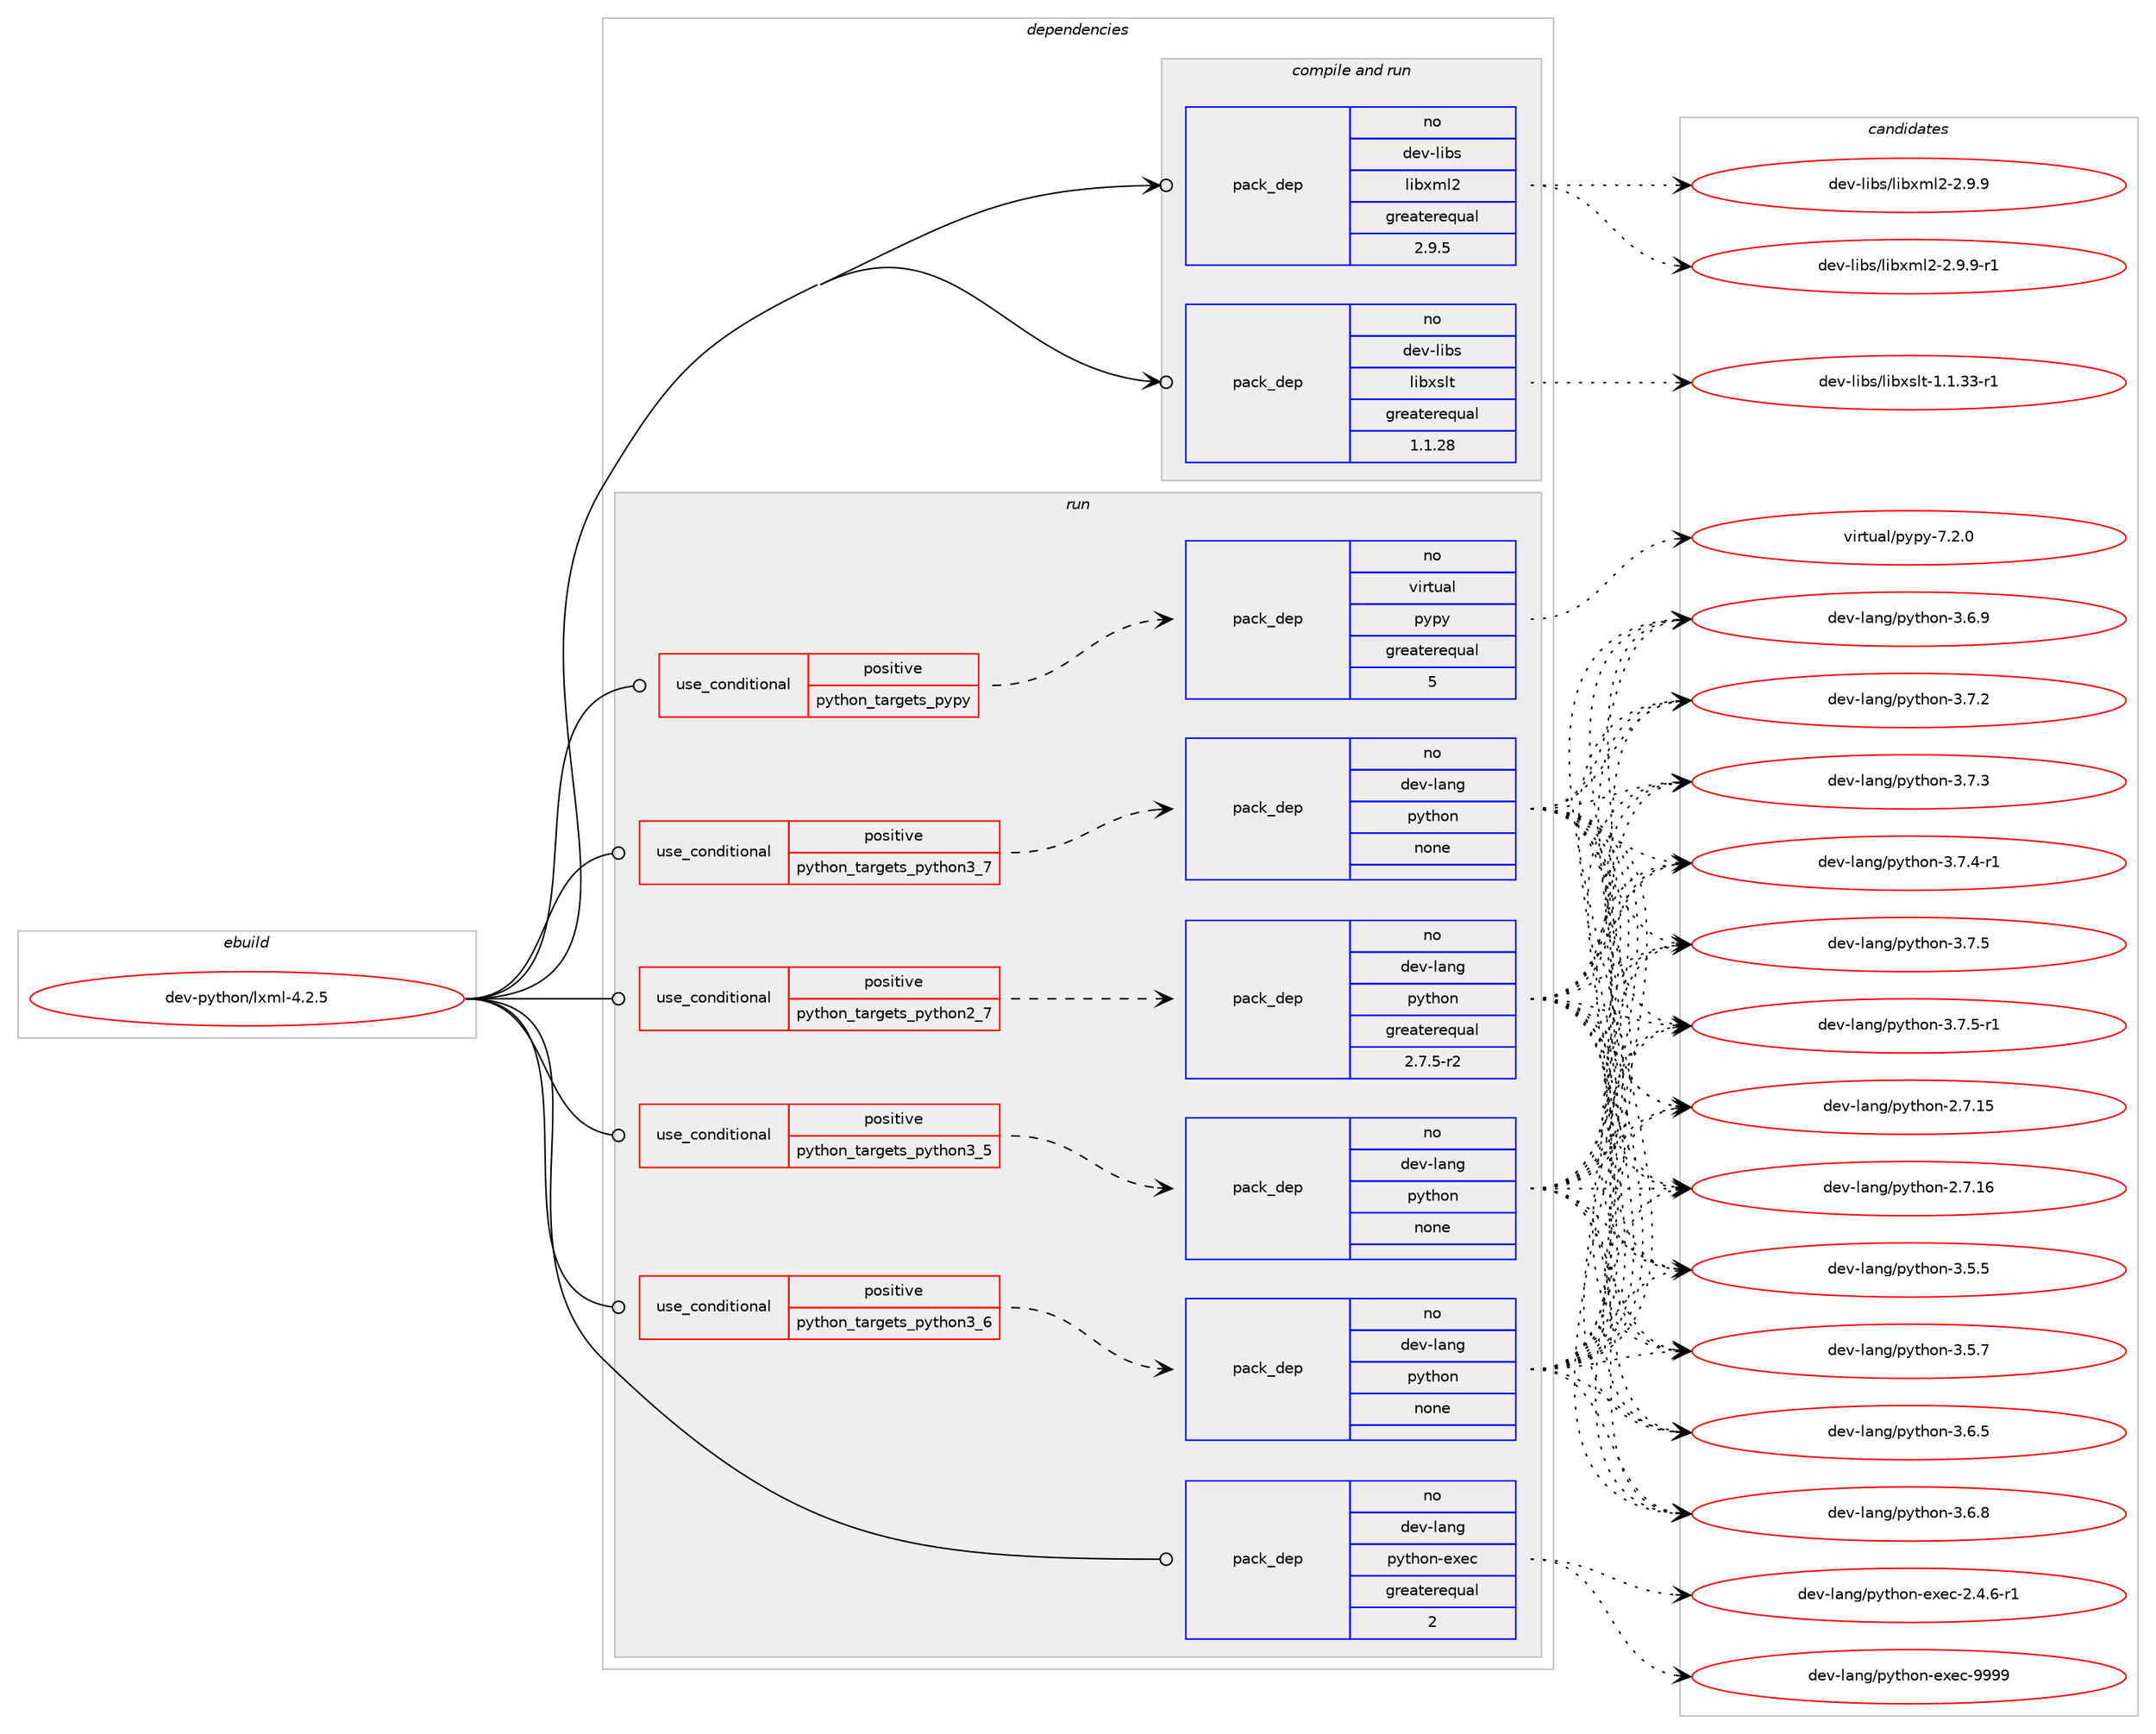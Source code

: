digraph prolog {

# *************
# Graph options
# *************

newrank=true;
concentrate=true;
compound=true;
graph [rankdir=LR,fontname=Helvetica,fontsize=10,ranksep=1.5];#, ranksep=2.5, nodesep=0.2];
edge  [arrowhead=vee];
node  [fontname=Helvetica,fontsize=10];

# **********
# The ebuild
# **********

subgraph cluster_leftcol {
color=gray;
rank=same;
label=<<i>ebuild</i>>;
id [label="dev-python/lxml-4.2.5", color=red, width=4, href="../dev-python/lxml-4.2.5.svg"];
}

# ****************
# The dependencies
# ****************

subgraph cluster_midcol {
color=gray;
label=<<i>dependencies</i>>;
subgraph cluster_compile {
fillcolor="#eeeeee";
style=filled;
label=<<i>compile</i>>;
}
subgraph cluster_compileandrun {
fillcolor="#eeeeee";
style=filled;
label=<<i>compile and run</i>>;
subgraph pack459566 {
dependency613536 [label=<<TABLE BORDER="0" CELLBORDER="1" CELLSPACING="0" CELLPADDING="4" WIDTH="220"><TR><TD ROWSPAN="6" CELLPADDING="30">pack_dep</TD></TR><TR><TD WIDTH="110">no</TD></TR><TR><TD>dev-libs</TD></TR><TR><TD>libxml2</TD></TR><TR><TD>greaterequal</TD></TR><TR><TD>2.9.5</TD></TR></TABLE>>, shape=none, color=blue];
}
id:e -> dependency613536:w [weight=20,style="solid",arrowhead="odotvee"];
subgraph pack459567 {
dependency613537 [label=<<TABLE BORDER="0" CELLBORDER="1" CELLSPACING="0" CELLPADDING="4" WIDTH="220"><TR><TD ROWSPAN="6" CELLPADDING="30">pack_dep</TD></TR><TR><TD WIDTH="110">no</TD></TR><TR><TD>dev-libs</TD></TR><TR><TD>libxslt</TD></TR><TR><TD>greaterequal</TD></TR><TR><TD>1.1.28</TD></TR></TABLE>>, shape=none, color=blue];
}
id:e -> dependency613537:w [weight=20,style="solid",arrowhead="odotvee"];
}
subgraph cluster_run {
fillcolor="#eeeeee";
style=filled;
label=<<i>run</i>>;
subgraph cond142166 {
dependency613538 [label=<<TABLE BORDER="0" CELLBORDER="1" CELLSPACING="0" CELLPADDING="4"><TR><TD ROWSPAN="3" CELLPADDING="10">use_conditional</TD></TR><TR><TD>positive</TD></TR><TR><TD>python_targets_pypy</TD></TR></TABLE>>, shape=none, color=red];
subgraph pack459568 {
dependency613539 [label=<<TABLE BORDER="0" CELLBORDER="1" CELLSPACING="0" CELLPADDING="4" WIDTH="220"><TR><TD ROWSPAN="6" CELLPADDING="30">pack_dep</TD></TR><TR><TD WIDTH="110">no</TD></TR><TR><TD>virtual</TD></TR><TR><TD>pypy</TD></TR><TR><TD>greaterequal</TD></TR><TR><TD>5</TD></TR></TABLE>>, shape=none, color=blue];
}
dependency613538:e -> dependency613539:w [weight=20,style="dashed",arrowhead="vee"];
}
id:e -> dependency613538:w [weight=20,style="solid",arrowhead="odot"];
subgraph cond142167 {
dependency613540 [label=<<TABLE BORDER="0" CELLBORDER="1" CELLSPACING="0" CELLPADDING="4"><TR><TD ROWSPAN="3" CELLPADDING="10">use_conditional</TD></TR><TR><TD>positive</TD></TR><TR><TD>python_targets_python2_7</TD></TR></TABLE>>, shape=none, color=red];
subgraph pack459569 {
dependency613541 [label=<<TABLE BORDER="0" CELLBORDER="1" CELLSPACING="0" CELLPADDING="4" WIDTH="220"><TR><TD ROWSPAN="6" CELLPADDING="30">pack_dep</TD></TR><TR><TD WIDTH="110">no</TD></TR><TR><TD>dev-lang</TD></TR><TR><TD>python</TD></TR><TR><TD>greaterequal</TD></TR><TR><TD>2.7.5-r2</TD></TR></TABLE>>, shape=none, color=blue];
}
dependency613540:e -> dependency613541:w [weight=20,style="dashed",arrowhead="vee"];
}
id:e -> dependency613540:w [weight=20,style="solid",arrowhead="odot"];
subgraph cond142168 {
dependency613542 [label=<<TABLE BORDER="0" CELLBORDER="1" CELLSPACING="0" CELLPADDING="4"><TR><TD ROWSPAN="3" CELLPADDING="10">use_conditional</TD></TR><TR><TD>positive</TD></TR><TR><TD>python_targets_python3_5</TD></TR></TABLE>>, shape=none, color=red];
subgraph pack459570 {
dependency613543 [label=<<TABLE BORDER="0" CELLBORDER="1" CELLSPACING="0" CELLPADDING="4" WIDTH="220"><TR><TD ROWSPAN="6" CELLPADDING="30">pack_dep</TD></TR><TR><TD WIDTH="110">no</TD></TR><TR><TD>dev-lang</TD></TR><TR><TD>python</TD></TR><TR><TD>none</TD></TR><TR><TD></TD></TR></TABLE>>, shape=none, color=blue];
}
dependency613542:e -> dependency613543:w [weight=20,style="dashed",arrowhead="vee"];
}
id:e -> dependency613542:w [weight=20,style="solid",arrowhead="odot"];
subgraph cond142169 {
dependency613544 [label=<<TABLE BORDER="0" CELLBORDER="1" CELLSPACING="0" CELLPADDING="4"><TR><TD ROWSPAN="3" CELLPADDING="10">use_conditional</TD></TR><TR><TD>positive</TD></TR><TR><TD>python_targets_python3_6</TD></TR></TABLE>>, shape=none, color=red];
subgraph pack459571 {
dependency613545 [label=<<TABLE BORDER="0" CELLBORDER="1" CELLSPACING="0" CELLPADDING="4" WIDTH="220"><TR><TD ROWSPAN="6" CELLPADDING="30">pack_dep</TD></TR><TR><TD WIDTH="110">no</TD></TR><TR><TD>dev-lang</TD></TR><TR><TD>python</TD></TR><TR><TD>none</TD></TR><TR><TD></TD></TR></TABLE>>, shape=none, color=blue];
}
dependency613544:e -> dependency613545:w [weight=20,style="dashed",arrowhead="vee"];
}
id:e -> dependency613544:w [weight=20,style="solid",arrowhead="odot"];
subgraph cond142170 {
dependency613546 [label=<<TABLE BORDER="0" CELLBORDER="1" CELLSPACING="0" CELLPADDING="4"><TR><TD ROWSPAN="3" CELLPADDING="10">use_conditional</TD></TR><TR><TD>positive</TD></TR><TR><TD>python_targets_python3_7</TD></TR></TABLE>>, shape=none, color=red];
subgraph pack459572 {
dependency613547 [label=<<TABLE BORDER="0" CELLBORDER="1" CELLSPACING="0" CELLPADDING="4" WIDTH="220"><TR><TD ROWSPAN="6" CELLPADDING="30">pack_dep</TD></TR><TR><TD WIDTH="110">no</TD></TR><TR><TD>dev-lang</TD></TR><TR><TD>python</TD></TR><TR><TD>none</TD></TR><TR><TD></TD></TR></TABLE>>, shape=none, color=blue];
}
dependency613546:e -> dependency613547:w [weight=20,style="dashed",arrowhead="vee"];
}
id:e -> dependency613546:w [weight=20,style="solid",arrowhead="odot"];
subgraph pack459573 {
dependency613548 [label=<<TABLE BORDER="0" CELLBORDER="1" CELLSPACING="0" CELLPADDING="4" WIDTH="220"><TR><TD ROWSPAN="6" CELLPADDING="30">pack_dep</TD></TR><TR><TD WIDTH="110">no</TD></TR><TR><TD>dev-lang</TD></TR><TR><TD>python-exec</TD></TR><TR><TD>greaterequal</TD></TR><TR><TD>2</TD></TR></TABLE>>, shape=none, color=blue];
}
id:e -> dependency613548:w [weight=20,style="solid",arrowhead="odot"];
}
}

# **************
# The candidates
# **************

subgraph cluster_choices {
rank=same;
color=gray;
label=<<i>candidates</i>>;

subgraph choice459566 {
color=black;
nodesep=1;
choice1001011184510810598115471081059812010910850455046574657 [label="dev-libs/libxml2-2.9.9", color=red, width=4,href="../dev-libs/libxml2-2.9.9.svg"];
choice10010111845108105981154710810598120109108504550465746574511449 [label="dev-libs/libxml2-2.9.9-r1", color=red, width=4,href="../dev-libs/libxml2-2.9.9-r1.svg"];
dependency613536:e -> choice1001011184510810598115471081059812010910850455046574657:w [style=dotted,weight="100"];
dependency613536:e -> choice10010111845108105981154710810598120109108504550465746574511449:w [style=dotted,weight="100"];
}
subgraph choice459567 {
color=black;
nodesep=1;
choice10010111845108105981154710810598120115108116454946494651514511449 [label="dev-libs/libxslt-1.1.33-r1", color=red, width=4,href="../dev-libs/libxslt-1.1.33-r1.svg"];
dependency613537:e -> choice10010111845108105981154710810598120115108116454946494651514511449:w [style=dotted,weight="100"];
}
subgraph choice459568 {
color=black;
nodesep=1;
choice1181051141161179710847112121112121455546504648 [label="virtual/pypy-7.2.0", color=red, width=4,href="../virtual/pypy-7.2.0.svg"];
dependency613539:e -> choice1181051141161179710847112121112121455546504648:w [style=dotted,weight="100"];
}
subgraph choice459569 {
color=black;
nodesep=1;
choice10010111845108971101034711212111610411111045504655464953 [label="dev-lang/python-2.7.15", color=red, width=4,href="../dev-lang/python-2.7.15.svg"];
choice10010111845108971101034711212111610411111045504655464954 [label="dev-lang/python-2.7.16", color=red, width=4,href="../dev-lang/python-2.7.16.svg"];
choice100101118451089711010347112121116104111110455146534653 [label="dev-lang/python-3.5.5", color=red, width=4,href="../dev-lang/python-3.5.5.svg"];
choice100101118451089711010347112121116104111110455146534655 [label="dev-lang/python-3.5.7", color=red, width=4,href="../dev-lang/python-3.5.7.svg"];
choice100101118451089711010347112121116104111110455146544653 [label="dev-lang/python-3.6.5", color=red, width=4,href="../dev-lang/python-3.6.5.svg"];
choice100101118451089711010347112121116104111110455146544656 [label="dev-lang/python-3.6.8", color=red, width=4,href="../dev-lang/python-3.6.8.svg"];
choice100101118451089711010347112121116104111110455146544657 [label="dev-lang/python-3.6.9", color=red, width=4,href="../dev-lang/python-3.6.9.svg"];
choice100101118451089711010347112121116104111110455146554650 [label="dev-lang/python-3.7.2", color=red, width=4,href="../dev-lang/python-3.7.2.svg"];
choice100101118451089711010347112121116104111110455146554651 [label="dev-lang/python-3.7.3", color=red, width=4,href="../dev-lang/python-3.7.3.svg"];
choice1001011184510897110103471121211161041111104551465546524511449 [label="dev-lang/python-3.7.4-r1", color=red, width=4,href="../dev-lang/python-3.7.4-r1.svg"];
choice100101118451089711010347112121116104111110455146554653 [label="dev-lang/python-3.7.5", color=red, width=4,href="../dev-lang/python-3.7.5.svg"];
choice1001011184510897110103471121211161041111104551465546534511449 [label="dev-lang/python-3.7.5-r1", color=red, width=4,href="../dev-lang/python-3.7.5-r1.svg"];
dependency613541:e -> choice10010111845108971101034711212111610411111045504655464953:w [style=dotted,weight="100"];
dependency613541:e -> choice10010111845108971101034711212111610411111045504655464954:w [style=dotted,weight="100"];
dependency613541:e -> choice100101118451089711010347112121116104111110455146534653:w [style=dotted,weight="100"];
dependency613541:e -> choice100101118451089711010347112121116104111110455146534655:w [style=dotted,weight="100"];
dependency613541:e -> choice100101118451089711010347112121116104111110455146544653:w [style=dotted,weight="100"];
dependency613541:e -> choice100101118451089711010347112121116104111110455146544656:w [style=dotted,weight="100"];
dependency613541:e -> choice100101118451089711010347112121116104111110455146544657:w [style=dotted,weight="100"];
dependency613541:e -> choice100101118451089711010347112121116104111110455146554650:w [style=dotted,weight="100"];
dependency613541:e -> choice100101118451089711010347112121116104111110455146554651:w [style=dotted,weight="100"];
dependency613541:e -> choice1001011184510897110103471121211161041111104551465546524511449:w [style=dotted,weight="100"];
dependency613541:e -> choice100101118451089711010347112121116104111110455146554653:w [style=dotted,weight="100"];
dependency613541:e -> choice1001011184510897110103471121211161041111104551465546534511449:w [style=dotted,weight="100"];
}
subgraph choice459570 {
color=black;
nodesep=1;
choice10010111845108971101034711212111610411111045504655464953 [label="dev-lang/python-2.7.15", color=red, width=4,href="../dev-lang/python-2.7.15.svg"];
choice10010111845108971101034711212111610411111045504655464954 [label="dev-lang/python-2.7.16", color=red, width=4,href="../dev-lang/python-2.7.16.svg"];
choice100101118451089711010347112121116104111110455146534653 [label="dev-lang/python-3.5.5", color=red, width=4,href="../dev-lang/python-3.5.5.svg"];
choice100101118451089711010347112121116104111110455146534655 [label="dev-lang/python-3.5.7", color=red, width=4,href="../dev-lang/python-3.5.7.svg"];
choice100101118451089711010347112121116104111110455146544653 [label="dev-lang/python-3.6.5", color=red, width=4,href="../dev-lang/python-3.6.5.svg"];
choice100101118451089711010347112121116104111110455146544656 [label="dev-lang/python-3.6.8", color=red, width=4,href="../dev-lang/python-3.6.8.svg"];
choice100101118451089711010347112121116104111110455146544657 [label="dev-lang/python-3.6.9", color=red, width=4,href="../dev-lang/python-3.6.9.svg"];
choice100101118451089711010347112121116104111110455146554650 [label="dev-lang/python-3.7.2", color=red, width=4,href="../dev-lang/python-3.7.2.svg"];
choice100101118451089711010347112121116104111110455146554651 [label="dev-lang/python-3.7.3", color=red, width=4,href="../dev-lang/python-3.7.3.svg"];
choice1001011184510897110103471121211161041111104551465546524511449 [label="dev-lang/python-3.7.4-r1", color=red, width=4,href="../dev-lang/python-3.7.4-r1.svg"];
choice100101118451089711010347112121116104111110455146554653 [label="dev-lang/python-3.7.5", color=red, width=4,href="../dev-lang/python-3.7.5.svg"];
choice1001011184510897110103471121211161041111104551465546534511449 [label="dev-lang/python-3.7.5-r1", color=red, width=4,href="../dev-lang/python-3.7.5-r1.svg"];
dependency613543:e -> choice10010111845108971101034711212111610411111045504655464953:w [style=dotted,weight="100"];
dependency613543:e -> choice10010111845108971101034711212111610411111045504655464954:w [style=dotted,weight="100"];
dependency613543:e -> choice100101118451089711010347112121116104111110455146534653:w [style=dotted,weight="100"];
dependency613543:e -> choice100101118451089711010347112121116104111110455146534655:w [style=dotted,weight="100"];
dependency613543:e -> choice100101118451089711010347112121116104111110455146544653:w [style=dotted,weight="100"];
dependency613543:e -> choice100101118451089711010347112121116104111110455146544656:w [style=dotted,weight="100"];
dependency613543:e -> choice100101118451089711010347112121116104111110455146544657:w [style=dotted,weight="100"];
dependency613543:e -> choice100101118451089711010347112121116104111110455146554650:w [style=dotted,weight="100"];
dependency613543:e -> choice100101118451089711010347112121116104111110455146554651:w [style=dotted,weight="100"];
dependency613543:e -> choice1001011184510897110103471121211161041111104551465546524511449:w [style=dotted,weight="100"];
dependency613543:e -> choice100101118451089711010347112121116104111110455146554653:w [style=dotted,weight="100"];
dependency613543:e -> choice1001011184510897110103471121211161041111104551465546534511449:w [style=dotted,weight="100"];
}
subgraph choice459571 {
color=black;
nodesep=1;
choice10010111845108971101034711212111610411111045504655464953 [label="dev-lang/python-2.7.15", color=red, width=4,href="../dev-lang/python-2.7.15.svg"];
choice10010111845108971101034711212111610411111045504655464954 [label="dev-lang/python-2.7.16", color=red, width=4,href="../dev-lang/python-2.7.16.svg"];
choice100101118451089711010347112121116104111110455146534653 [label="dev-lang/python-3.5.5", color=red, width=4,href="../dev-lang/python-3.5.5.svg"];
choice100101118451089711010347112121116104111110455146534655 [label="dev-lang/python-3.5.7", color=red, width=4,href="../dev-lang/python-3.5.7.svg"];
choice100101118451089711010347112121116104111110455146544653 [label="dev-lang/python-3.6.5", color=red, width=4,href="../dev-lang/python-3.6.5.svg"];
choice100101118451089711010347112121116104111110455146544656 [label="dev-lang/python-3.6.8", color=red, width=4,href="../dev-lang/python-3.6.8.svg"];
choice100101118451089711010347112121116104111110455146544657 [label="dev-lang/python-3.6.9", color=red, width=4,href="../dev-lang/python-3.6.9.svg"];
choice100101118451089711010347112121116104111110455146554650 [label="dev-lang/python-3.7.2", color=red, width=4,href="../dev-lang/python-3.7.2.svg"];
choice100101118451089711010347112121116104111110455146554651 [label="dev-lang/python-3.7.3", color=red, width=4,href="../dev-lang/python-3.7.3.svg"];
choice1001011184510897110103471121211161041111104551465546524511449 [label="dev-lang/python-3.7.4-r1", color=red, width=4,href="../dev-lang/python-3.7.4-r1.svg"];
choice100101118451089711010347112121116104111110455146554653 [label="dev-lang/python-3.7.5", color=red, width=4,href="../dev-lang/python-3.7.5.svg"];
choice1001011184510897110103471121211161041111104551465546534511449 [label="dev-lang/python-3.7.5-r1", color=red, width=4,href="../dev-lang/python-3.7.5-r1.svg"];
dependency613545:e -> choice10010111845108971101034711212111610411111045504655464953:w [style=dotted,weight="100"];
dependency613545:e -> choice10010111845108971101034711212111610411111045504655464954:w [style=dotted,weight="100"];
dependency613545:e -> choice100101118451089711010347112121116104111110455146534653:w [style=dotted,weight="100"];
dependency613545:e -> choice100101118451089711010347112121116104111110455146534655:w [style=dotted,weight="100"];
dependency613545:e -> choice100101118451089711010347112121116104111110455146544653:w [style=dotted,weight="100"];
dependency613545:e -> choice100101118451089711010347112121116104111110455146544656:w [style=dotted,weight="100"];
dependency613545:e -> choice100101118451089711010347112121116104111110455146544657:w [style=dotted,weight="100"];
dependency613545:e -> choice100101118451089711010347112121116104111110455146554650:w [style=dotted,weight="100"];
dependency613545:e -> choice100101118451089711010347112121116104111110455146554651:w [style=dotted,weight="100"];
dependency613545:e -> choice1001011184510897110103471121211161041111104551465546524511449:w [style=dotted,weight="100"];
dependency613545:e -> choice100101118451089711010347112121116104111110455146554653:w [style=dotted,weight="100"];
dependency613545:e -> choice1001011184510897110103471121211161041111104551465546534511449:w [style=dotted,weight="100"];
}
subgraph choice459572 {
color=black;
nodesep=1;
choice10010111845108971101034711212111610411111045504655464953 [label="dev-lang/python-2.7.15", color=red, width=4,href="../dev-lang/python-2.7.15.svg"];
choice10010111845108971101034711212111610411111045504655464954 [label="dev-lang/python-2.7.16", color=red, width=4,href="../dev-lang/python-2.7.16.svg"];
choice100101118451089711010347112121116104111110455146534653 [label="dev-lang/python-3.5.5", color=red, width=4,href="../dev-lang/python-3.5.5.svg"];
choice100101118451089711010347112121116104111110455146534655 [label="dev-lang/python-3.5.7", color=red, width=4,href="../dev-lang/python-3.5.7.svg"];
choice100101118451089711010347112121116104111110455146544653 [label="dev-lang/python-3.6.5", color=red, width=4,href="../dev-lang/python-3.6.5.svg"];
choice100101118451089711010347112121116104111110455146544656 [label="dev-lang/python-3.6.8", color=red, width=4,href="../dev-lang/python-3.6.8.svg"];
choice100101118451089711010347112121116104111110455146544657 [label="dev-lang/python-3.6.9", color=red, width=4,href="../dev-lang/python-3.6.9.svg"];
choice100101118451089711010347112121116104111110455146554650 [label="dev-lang/python-3.7.2", color=red, width=4,href="../dev-lang/python-3.7.2.svg"];
choice100101118451089711010347112121116104111110455146554651 [label="dev-lang/python-3.7.3", color=red, width=4,href="../dev-lang/python-3.7.3.svg"];
choice1001011184510897110103471121211161041111104551465546524511449 [label="dev-lang/python-3.7.4-r1", color=red, width=4,href="../dev-lang/python-3.7.4-r1.svg"];
choice100101118451089711010347112121116104111110455146554653 [label="dev-lang/python-3.7.5", color=red, width=4,href="../dev-lang/python-3.7.5.svg"];
choice1001011184510897110103471121211161041111104551465546534511449 [label="dev-lang/python-3.7.5-r1", color=red, width=4,href="../dev-lang/python-3.7.5-r1.svg"];
dependency613547:e -> choice10010111845108971101034711212111610411111045504655464953:w [style=dotted,weight="100"];
dependency613547:e -> choice10010111845108971101034711212111610411111045504655464954:w [style=dotted,weight="100"];
dependency613547:e -> choice100101118451089711010347112121116104111110455146534653:w [style=dotted,weight="100"];
dependency613547:e -> choice100101118451089711010347112121116104111110455146534655:w [style=dotted,weight="100"];
dependency613547:e -> choice100101118451089711010347112121116104111110455146544653:w [style=dotted,weight="100"];
dependency613547:e -> choice100101118451089711010347112121116104111110455146544656:w [style=dotted,weight="100"];
dependency613547:e -> choice100101118451089711010347112121116104111110455146544657:w [style=dotted,weight="100"];
dependency613547:e -> choice100101118451089711010347112121116104111110455146554650:w [style=dotted,weight="100"];
dependency613547:e -> choice100101118451089711010347112121116104111110455146554651:w [style=dotted,weight="100"];
dependency613547:e -> choice1001011184510897110103471121211161041111104551465546524511449:w [style=dotted,weight="100"];
dependency613547:e -> choice100101118451089711010347112121116104111110455146554653:w [style=dotted,weight="100"];
dependency613547:e -> choice1001011184510897110103471121211161041111104551465546534511449:w [style=dotted,weight="100"];
}
subgraph choice459573 {
color=black;
nodesep=1;
choice10010111845108971101034711212111610411111045101120101994550465246544511449 [label="dev-lang/python-exec-2.4.6-r1", color=red, width=4,href="../dev-lang/python-exec-2.4.6-r1.svg"];
choice10010111845108971101034711212111610411111045101120101994557575757 [label="dev-lang/python-exec-9999", color=red, width=4,href="../dev-lang/python-exec-9999.svg"];
dependency613548:e -> choice10010111845108971101034711212111610411111045101120101994550465246544511449:w [style=dotted,weight="100"];
dependency613548:e -> choice10010111845108971101034711212111610411111045101120101994557575757:w [style=dotted,weight="100"];
}
}

}

